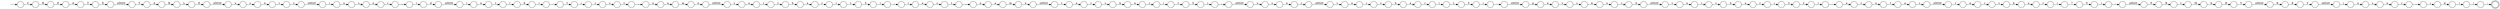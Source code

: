 digraph Automaton {
  rankdir = LR;
  0 [shape=circle,label=""];
  0 -> 151 [label="i"]
  1 [shape=circle,label=""];
  1 -> 29 [label="\u0020"]
  2 [shape=circle,label=""];
  2 -> 87 [label="E"]
  3 [shape=circle,label=""];
  3 -> 119 [label="\u0020"]
  4 [shape=circle,label=""];
  4 -> 106 [label="a"]
  5 [shape=circle,label=""];
  5 -> 73 [label="a"]
  6 [shape=circle,label=""];
  6 -> 47 [label="\u0020"]
  7 [shape=circle,label=""];
  7 -> 35 [label="e"]
  8 [shape=circle,label=""];
  8 -> 46 [label="a"]
  9 [shape=circle,label=""];
  9 -> 74 [label="s"]
  10 [shape=circle,label=""];
  10 -> 60 [label="r"]
  11 [shape=circle,label=""];
  11 -> 131 [label="M"]
  12 [shape=circle,label=""];
  12 -> 102 [label="E"]
  13 [shape=circle,label=""];
  13 -> 152 [label="m"]
  14 [shape=circle,label=""];
  14 -> 125 [label="s"]
  15 [shape=circle,label=""];
  15 -> 25 [label="h"]
  16 [shape=circle,label=""];
  16 -> 64 [label="3"]
  17 [shape=circle,label=""];
  17 -> 128 [label="T"]
  18 [shape=circle,label=""];
  18 -> 32 [label="A"]
  19 [shape=circle,label=""];
  19 -> 68 [label="("]
  20 [shape=circle,label=""];
  20 -> 113 [label="("]
  21 [shape=circle,label=""];
  21 -> 111 [label="r"]
  22 [shape=circle,label=""];
  22 -> 156 [label="s"]
  23 [shape=doublecircle,label=""];
  24 [shape=circle,label=""];
  24 -> 105 [label="r"]
  25 [shape=circle,label=""];
  25 -> 36 [label="a"]
  26 [shape=circle,label=""];
  26 -> 126 [label="1"]
  27 [shape=circle,label=""];
  27 -> 22 [label="u"]
  28 [shape=circle,label=""];
  28 -> 75 [label="r"]
  29 [shape=circle,label=""];
  29 -> 161 [label="("]
  30 [shape=circle,label=""];
  30 -> 95 [label="t"]
  31 [shape=circle,label=""];
  31 -> 4 [label="v"]
  32 [shape=circle,label=""];
  32 -> 159 [label="T"]
  33 [shape=circle,label=""];
  33 -> 83 [label="l"]
  34 [shape=circle,label=""];
  34 -> 124 [label=","]
  35 [shape=circle,label=""];
  35 -> 55 [label="r"]
  36 [shape=circle,label=""];
  36 -> 149 [label="r"]
  37 [shape=circle,label=""];
  37 -> 81 [label="u"]
  38 [shape=circle,label=""];
  38 -> 23 [label=";"]
  39 [shape=circle,label=""];
  39 -> 150 [label="a"]
  40 [shape=circle,label=""];
  40 -> 142 [label=")"]
  41 [shape=circle,label=""];
  41 -> 122 [label="c"]
  42 [shape=circle,label=""];
  42 -> 38 [label=")"]
  43 [shape=circle,label=""];
  43 -> 56 [label="7"]
  44 [shape=circle,label=""];
  44 -> 19 [label="t"]
  45 [shape=circle,label=""];
  45 -> 40 [label="5"]
  46 [shape=circle,label=""];
  46 -> 86 [label="r"]
  47 [shape=circle,label=""];
  47 -> 53 [label="v"]
  48 [shape=circle,label=""];
  48 -> 8 [label="h"]
  49 [shape=circle,label=""];
  49 -> 34 [label=")"]
  50 [shape=circle,label=""];
  50 -> 2 [label="K"]
  51 [shape=circle,label=""];
  51 -> 6 [label="e"]
  52 [shape=circle,label=""];
  52 -> 18 [label="E"]
  53 [shape=circle,label=""];
  53 -> 61 [label="a"]
  54 [shape=circle,label=""];
  54 -> 147 [label="w"]
  55 [shape=circle,label=""];
  55 -> 146 [label="\u0020"]
  56 [shape=circle,label=""];
  56 -> 133 [label="0"]
  57 [shape=circle,label=""];
  57 -> 52 [label="R"]
  58 [shape=circle,label=""];
  58 -> 116 [label="r"]
  59 [shape=circle,label=""];
  59 -> 27 [label="("]
  60 [shape=circle,label=""];
  60 -> 77 [label="c"]
  61 [shape=circle,label=""];
  61 -> 41 [label="r"]
  62 [shape=circle,label=""];
  62 -> 155 [label=","]
  63 [shape=circle,label=""];
  63 -> 67 [label="n"]
  64 [shape=circle,label=""];
  64 -> 49 [label="2"]
  65 [shape=circle,label=""];
  65 -> 91 [label="i"]
  66 [shape=circle,label=""];
  66 -> 63 [label="_"]
  67 [shape=circle,label=""];
  67 -> 13 [label="a"]
  68 [shape=circle,label=""];
  68 -> 80 [label="6"]
  69 [shape=circle,label=""];
  69 -> 79 [label="a"]
  70 [shape=circle,label=""];
  70 -> 145 [label="B"]
  71 [shape=circle,label=""];
  71 -> 108 [label="v"]
  72 [shape=circle,label=""];
  72 -> 21 [label="e"]
  73 [shape=circle,label=""];
  73 -> 20 [label="r"]
  74 [shape=circle,label=""];
  74 -> 54 [label="s"]
  75 [shape=circle,label=""];
  75 -> 0 [label="_"]
  76 [shape=circle,label=""];
  76 -> 15 [label="c"]
  77 [shape=circle,label=""];
  77 -> 135 [label="h"]
  78 [shape=circle,label=""];
  78 -> 42 [label=")"]
  79 [shape=circle,label=""];
  79 -> 51 [label="m"]
  80 [shape=circle,label=""];
  80 -> 163 [label=")"]
  81 [shape=circle,label=""];
  81 -> 72 [label="s"]
  82 [shape=circle,label=""];
  82 -> 65 [label="f"]
  83 [shape=circle,label=""];
  83 -> 14 [label="a"]
  84 [shape=circle,label=""];
  84 -> 132 [label="d"]
  85 [shape=circle,label=""];
  85 -> 141 [label=")"]
  86 [shape=circle,label=""];
  86 -> 26 [label="("]
  87 [shape=circle,label=""];
  87 -> 120 [label="Y"]
  88 [shape=circle,label=""];
  88 -> 30 [label="s"]
  89 [shape=circle,label=""];
  89 -> 92 [label="r"]
  90 [shape=circle,label=""];
  90 -> 109 [label="d"]
  91 [shape=circle,label=""];
  91 -> 88 [label="r"]
  92 [shape=circle,label=""];
  92 -> 127 [label="("]
  93 [shape=circle,label=""];
  93 -> 139 [label="R"]
  94 [shape=circle,label=""];
  94 -> 117 [label="t"]
  95 [shape=circle,label=""];
  95 -> 158 [label="_"]
  96 [shape=circle,label=""];
  96 -> 3 [label=","]
  97 [shape=circle,label=""];
  97 -> 123 [label="c"]
  98 [shape=circle,label=""];
  98 -> 89 [label="a"]
  99 [shape=circle,label=""];
  99 -> 62 [label=")"]
  100 [shape=circle,label=""];
  100 -> 112 [label="u"]
  101 [shape=circle,label=""];
  101 -> 143 [label="R"]
  102 [shape=circle,label=""];
  102 -> 37 [label="\u0020"]
  103 [shape=circle,label=""];
  103 -> 17 [label="\u0020"]
  104 [shape=circle,label=""];
  104 -> 160 [label="e"]
  105 [shape=circle,label=""];
  105 -> 121 [label="\u0020"]
  106 [shape=circle,label=""];
  106 -> 97 [label="r"]
  107 [shape=circle,label=""];
  107 -> 16 [label="("]
  108 [shape=circle,label=""];
  108 -> 10 [label="a"]
  109 [shape=circle,label=""];
  109 -> 130 [label="\u0020"]
  110 [shape=circle,label=""];
  110 -> 104 [label="s"]
  111 [shape=circle,label=""];
  111 -> 1 [label="s"]
  112 [shape=circle,label=""];
  112 -> 7 [label="s"]
  113 [shape=circle,label=""];
  113 -> 153 [label="1"]
  114 [shape=circle,label=""];
  114 -> 140 [label="p"]
  115 [shape=circle,label=""];
  115 -> 90 [label="i"]
  116 [shape=circle,label=""];
  116 -> 48 [label="c"]
  117 [shape=circle,label=""];
  117 -> 24 [label="a"]
  118 [shape=circle,label=""];
  118 -> 94 [label="a"]
  119 [shape=circle,label=""];
  119 -> 101 [label="P"]
  120 [shape=circle,label=""];
  120 -> 59 [label="\u0020"]
  121 [shape=circle,label=""];
  121 -> 39 [label="v"]
  122 [shape=circle,label=""];
  122 -> 98 [label="h"]
  123 [shape=circle,label=""];
  123 -> 5 [label="h"]
  124 [shape=circle,label=""];
  124 -> 162 [label="a"]
  125 [shape=circle,label=""];
  125 -> 66 [label="t"]
  126 [shape=circle,label=""];
  126 -> 85 [label="5"]
  127 [shape=circle,label=""];
  127 -> 45 [label="1"]
  128 [shape=circle,label=""];
  128 -> 70 [label="A"]
  129 [shape=circle,label=""];
  129 -> 107 [label="r"]
  130 [shape=circle,label=""];
  130 -> 154 [label="i"]
  131 [shape=circle,label=""];
  131 -> 93 [label="A"]
  132 [shape=circle,label=""];
  132 -> 71 [label="\u0020"]
  133 [shape=circle,label=""];
  133 -> 96 [label=")"]
  134 [shape=circle,label=""];
  134 -> 31 [label="\u0020"]
  135 [shape=circle,label=""];
  135 -> 129 [label="a"]
  136 [shape=circle,label=""];
  136 -> 50 [label="\u0020"]
  137 [shape=circle,label=""];
  137 -> 58 [label="a"]
  138 [shape=circle,label=""];
  138 -> 115 [label="_"]
  139 [shape=circle,label=""];
  139 -> 136 [label="Y"]
  140 [shape=circle,label=""];
  140 -> 9 [label="a"]
  141 [shape=circle,label=""];
  141 -> 144 [label=","]
  142 [shape=circle,label=""];
  142 -> 33 [label=","]
  143 [shape=circle,label=""];
  143 -> 11 [label="I"]
  144 [shape=circle,label=""];
  144 -> 114 [label="\u0020"]
  145 [shape=circle,label=""];
  145 -> 12 [label="L"]
  146 [shape=circle,label=""];
  146 -> 137 [label="v"]
  147 [shape=circle,label=""];
  147 -> 157 [label="o"]
  148 [shape=circle,label=""];
  initial [shape=plaintext,label=""];
  initial -> 148
  148 -> 57 [label="C"]
  149 [shape=circle,label=""];
  149 -> 43 [label="("]
  150 [shape=circle,label=""];
  150 -> 76 [label="r"]
  151 [shape=circle,label=""];
  151 -> 78 [label="d"]
  152 [shape=circle,label=""];
  152 -> 134 [label="e"]
  153 [shape=circle,label=""];
  153 -> 99 [label="5"]
  154 [shape=circle,label=""];
  154 -> 44 [label="n"]
  155 [shape=circle,label=""];
  155 -> 100 [label="\u0020"]
  156 [shape=circle,label=""];
  156 -> 28 [label="e"]
  157 [shape=circle,label=""];
  157 -> 84 [label="r"]
  158 [shape=circle,label=""];
  158 -> 69 [label="n"]
  159 [shape=circle,label=""];
  159 -> 103 [label="E"]
  160 [shape=circle,label=""];
  160 -> 138 [label="r"]
  161 [shape=circle,label=""];
  161 -> 110 [label="u"]
  162 [shape=circle,label=""];
  162 -> 118 [label="v"]
  163 [shape=circle,label=""];
  163 -> 82 [label=","]
}
